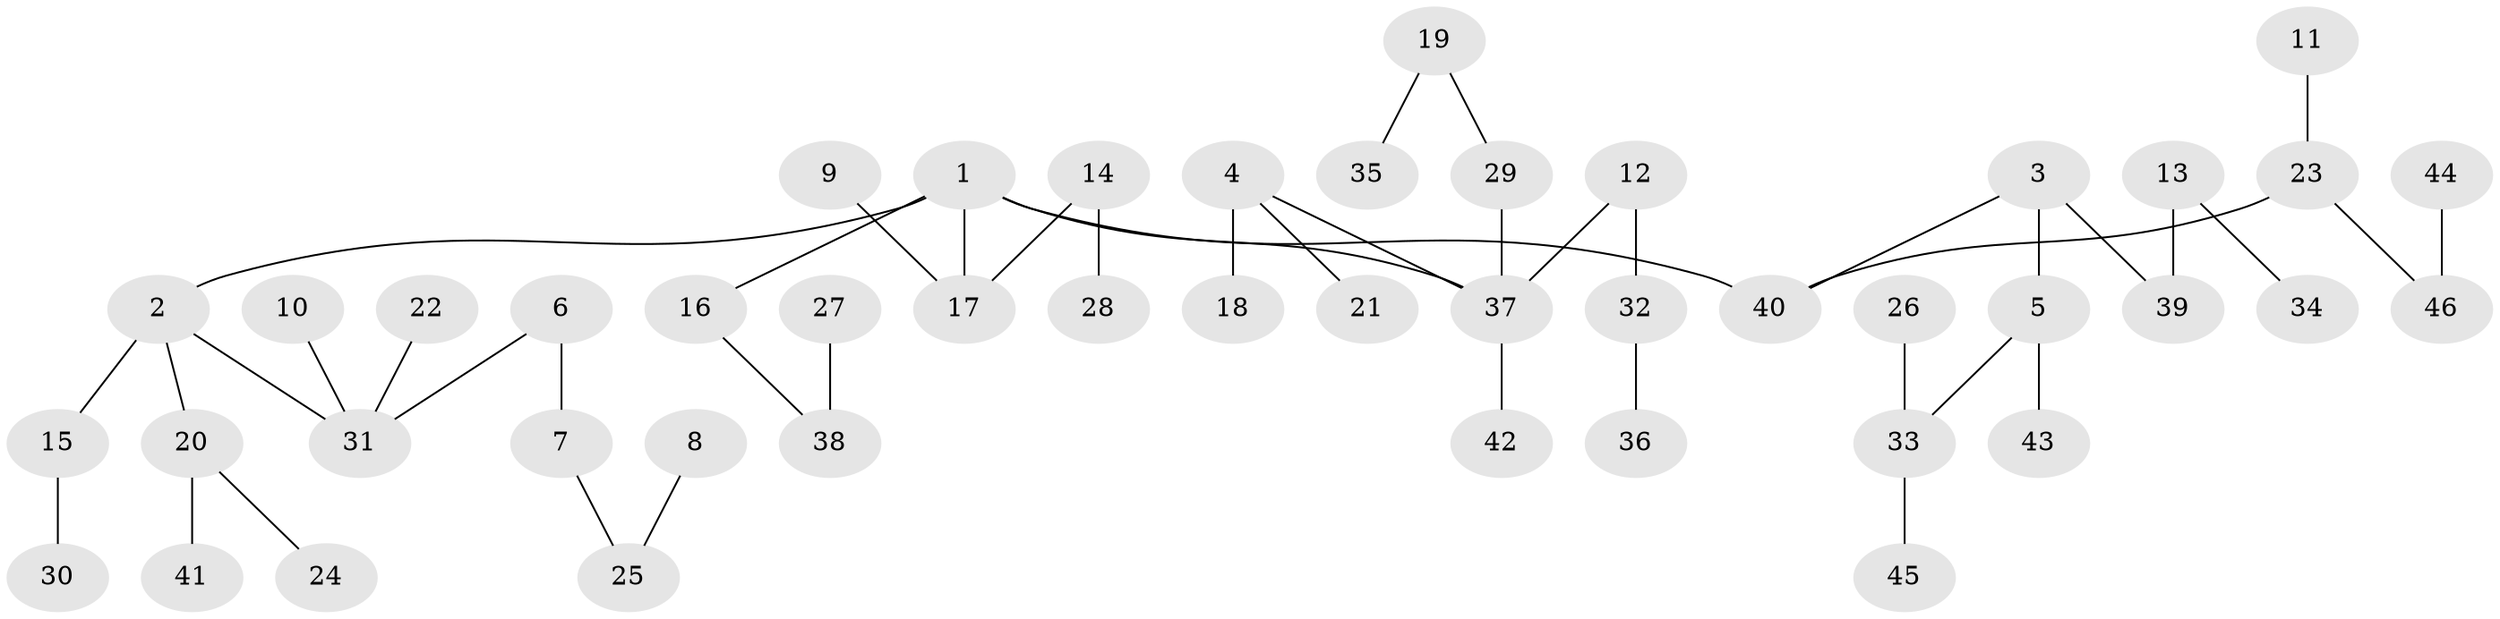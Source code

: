 // original degree distribution, {5: 0.03296703296703297, 4: 0.07692307692307693, 1: 0.45054945054945056, 6: 0.01098901098901099, 2: 0.2967032967032967, 3: 0.13186813186813187}
// Generated by graph-tools (version 1.1) at 2025/02/03/09/25 03:02:20]
// undirected, 46 vertices, 45 edges
graph export_dot {
graph [start="1"]
  node [color=gray90,style=filled];
  1;
  2;
  3;
  4;
  5;
  6;
  7;
  8;
  9;
  10;
  11;
  12;
  13;
  14;
  15;
  16;
  17;
  18;
  19;
  20;
  21;
  22;
  23;
  24;
  25;
  26;
  27;
  28;
  29;
  30;
  31;
  32;
  33;
  34;
  35;
  36;
  37;
  38;
  39;
  40;
  41;
  42;
  43;
  44;
  45;
  46;
  1 -- 2 [weight=1.0];
  1 -- 16 [weight=1.0];
  1 -- 17 [weight=1.0];
  1 -- 37 [weight=1.0];
  1 -- 40 [weight=1.0];
  2 -- 15 [weight=1.0];
  2 -- 20 [weight=1.0];
  2 -- 31 [weight=1.0];
  3 -- 5 [weight=1.0];
  3 -- 39 [weight=1.0];
  3 -- 40 [weight=1.0];
  4 -- 18 [weight=1.0];
  4 -- 21 [weight=1.0];
  4 -- 37 [weight=1.0];
  5 -- 33 [weight=1.0];
  5 -- 43 [weight=1.0];
  6 -- 7 [weight=1.0];
  6 -- 31 [weight=1.0];
  7 -- 25 [weight=1.0];
  8 -- 25 [weight=1.0];
  9 -- 17 [weight=1.0];
  10 -- 31 [weight=1.0];
  11 -- 23 [weight=1.0];
  12 -- 32 [weight=1.0];
  12 -- 37 [weight=1.0];
  13 -- 34 [weight=1.0];
  13 -- 39 [weight=1.0];
  14 -- 17 [weight=1.0];
  14 -- 28 [weight=1.0];
  15 -- 30 [weight=1.0];
  16 -- 38 [weight=1.0];
  19 -- 29 [weight=1.0];
  19 -- 35 [weight=1.0];
  20 -- 24 [weight=1.0];
  20 -- 41 [weight=1.0];
  22 -- 31 [weight=1.0];
  23 -- 40 [weight=1.0];
  23 -- 46 [weight=1.0];
  26 -- 33 [weight=1.0];
  27 -- 38 [weight=1.0];
  29 -- 37 [weight=1.0];
  32 -- 36 [weight=1.0];
  33 -- 45 [weight=1.0];
  37 -- 42 [weight=1.0];
  44 -- 46 [weight=1.0];
}
